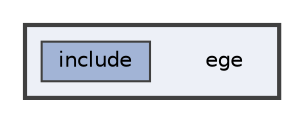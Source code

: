 digraph "ege"
{
 // LATEX_PDF_SIZE
  bgcolor="transparent";
  edge [fontname=Helvetica,fontsize=10,labelfontname=Helvetica,labelfontsize=10];
  node [fontname=Helvetica,fontsize=10,shape=box,height=0.2,width=0.4];
  compound=true
  subgraph clusterdir_1f68e609fd66451897870051d76db1ab {
    graph [ bgcolor="#edf0f7", pencolor="grey25", label="", fontname=Helvetica,fontsize=10 style="filled,bold", URL="dir_1f68e609fd66451897870051d76db1ab.html",tooltip=""]
    dir_1f68e609fd66451897870051d76db1ab [shape=plaintext, label="ege"];
  dir_f0bf0d762f999e8e57fec526e9be73dc [label="include", fillcolor="#a2b4d6", color="grey25", style="filled", URL="dir_f0bf0d762f999e8e57fec526e9be73dc.html",tooltip=""];
  }
}

